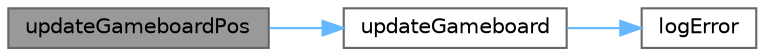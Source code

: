 digraph "updateGameboardPos"
{
 // LATEX_PDF_SIZE
  bgcolor="transparent";
  edge [fontname=Helvetica,fontsize=10,labelfontname=Helvetica,labelfontsize=10];
  node [fontname=Helvetica,fontsize=10,shape=box,height=0.2,width=0.4];
  rankdir="LR";
  Node1 [id="Node000001",label="updateGameboardPos",height=0.2,width=0.4,color="gray40", fillcolor="grey60", style="filled", fontcolor="black",tooltip="Updates the position and dimensions of the game board within the main window."];
  Node1 -> Node2 [id="edge1_Node000001_Node000002",color="steelblue1",style="solid",tooltip=" "];
  Node2 [id="Node000002",label="updateGameboard",height=0.2,width=0.4,color="grey40", fillcolor="white", style="filled",URL="$game_8h.html#ae4f6990e32738aa25167cd52626b33ff",tooltip="Updates the game board's pixel dimensions and cell sizes."];
  Node2 -> Node3 [id="edge2_Node000002_Node000003",color="steelblue1",style="solid",tooltip=" "];
  Node3 [id="Node000003",label="logError",height=0.2,width=0.4,color="grey40", fillcolor="white", style="filled",URL="$log_8h.html#abffc9c4b5f632e2b040e35c869bb0f00",tooltip=" "];
}

